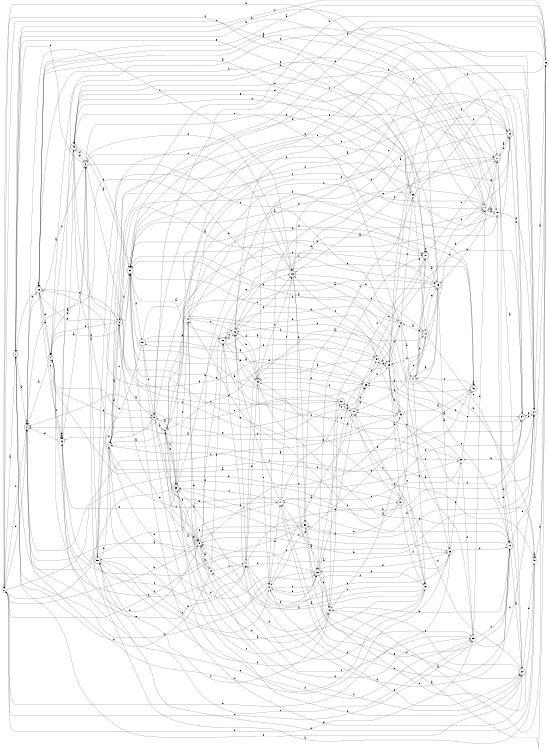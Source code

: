 digraph n46_6 {
__start0 [label="" shape="none"];

rankdir=LR;
size="8,5";

s0 [style="filled", color="black", fillcolor="white" shape="circle", label="0"];
s1 [style="rounded,filled", color="black", fillcolor="white" shape="doublecircle", label="1"];
s2 [style="rounded,filled", color="black", fillcolor="white" shape="doublecircle", label="2"];
s3 [style="rounded,filled", color="black", fillcolor="white" shape="doublecircle", label="3"];
s4 [style="rounded,filled", color="black", fillcolor="white" shape="doublecircle", label="4"];
s5 [style="rounded,filled", color="black", fillcolor="white" shape="doublecircle", label="5"];
s6 [style="filled", color="black", fillcolor="white" shape="circle", label="6"];
s7 [style="filled", color="black", fillcolor="white" shape="circle", label="7"];
s8 [style="filled", color="black", fillcolor="white" shape="circle", label="8"];
s9 [style="rounded,filled", color="black", fillcolor="white" shape="doublecircle", label="9"];
s10 [style="filled", color="black", fillcolor="white" shape="circle", label="10"];
s11 [style="filled", color="black", fillcolor="white" shape="circle", label="11"];
s12 [style="rounded,filled", color="black", fillcolor="white" shape="doublecircle", label="12"];
s13 [style="filled", color="black", fillcolor="white" shape="circle", label="13"];
s14 [style="rounded,filled", color="black", fillcolor="white" shape="doublecircle", label="14"];
s15 [style="rounded,filled", color="black", fillcolor="white" shape="doublecircle", label="15"];
s16 [style="filled", color="black", fillcolor="white" shape="circle", label="16"];
s17 [style="filled", color="black", fillcolor="white" shape="circle", label="17"];
s18 [style="filled", color="black", fillcolor="white" shape="circle", label="18"];
s19 [style="rounded,filled", color="black", fillcolor="white" shape="doublecircle", label="19"];
s20 [style="rounded,filled", color="black", fillcolor="white" shape="doublecircle", label="20"];
s21 [style="rounded,filled", color="black", fillcolor="white" shape="doublecircle", label="21"];
s22 [style="rounded,filled", color="black", fillcolor="white" shape="doublecircle", label="22"];
s23 [style="rounded,filled", color="black", fillcolor="white" shape="doublecircle", label="23"];
s24 [style="filled", color="black", fillcolor="white" shape="circle", label="24"];
s25 [style="filled", color="black", fillcolor="white" shape="circle", label="25"];
s26 [style="rounded,filled", color="black", fillcolor="white" shape="doublecircle", label="26"];
s27 [style="rounded,filled", color="black", fillcolor="white" shape="doublecircle", label="27"];
s28 [style="rounded,filled", color="black", fillcolor="white" shape="doublecircle", label="28"];
s29 [style="filled", color="black", fillcolor="white" shape="circle", label="29"];
s30 [style="filled", color="black", fillcolor="white" shape="circle", label="30"];
s31 [style="rounded,filled", color="black", fillcolor="white" shape="doublecircle", label="31"];
s32 [style="rounded,filled", color="black", fillcolor="white" shape="doublecircle", label="32"];
s33 [style="rounded,filled", color="black", fillcolor="white" shape="doublecircle", label="33"];
s34 [style="rounded,filled", color="black", fillcolor="white" shape="doublecircle", label="34"];
s35 [style="filled", color="black", fillcolor="white" shape="circle", label="35"];
s36 [style="filled", color="black", fillcolor="white" shape="circle", label="36"];
s37 [style="rounded,filled", color="black", fillcolor="white" shape="doublecircle", label="37"];
s38 [style="rounded,filled", color="black", fillcolor="white" shape="doublecircle", label="38"];
s39 [style="rounded,filled", color="black", fillcolor="white" shape="doublecircle", label="39"];
s40 [style="filled", color="black", fillcolor="white" shape="circle", label="40"];
s41 [style="filled", color="black", fillcolor="white" shape="circle", label="41"];
s42 [style="filled", color="black", fillcolor="white" shape="circle", label="42"];
s43 [style="rounded,filled", color="black", fillcolor="white" shape="doublecircle", label="43"];
s44 [style="filled", color="black", fillcolor="white" shape="circle", label="44"];
s45 [style="filled", color="black", fillcolor="white" shape="circle", label="45"];
s46 [style="rounded,filled", color="black", fillcolor="white" shape="doublecircle", label="46"];
s47 [style="filled", color="black", fillcolor="white" shape="circle", label="47"];
s48 [style="filled", color="black", fillcolor="white" shape="circle", label="48"];
s49 [style="filled", color="black", fillcolor="white" shape="circle", label="49"];
s50 [style="rounded,filled", color="black", fillcolor="white" shape="doublecircle", label="50"];
s51 [style="filled", color="black", fillcolor="white" shape="circle", label="51"];
s52 [style="rounded,filled", color="black", fillcolor="white" shape="doublecircle", label="52"];
s53 [style="filled", color="black", fillcolor="white" shape="circle", label="53"];
s54 [style="filled", color="black", fillcolor="white" shape="circle", label="54"];
s55 [style="rounded,filled", color="black", fillcolor="white" shape="doublecircle", label="55"];
s56 [style="filled", color="black", fillcolor="white" shape="circle", label="56"];
s0 -> s1 [label="a"];
s0 -> s53 [label="b"];
s0 -> s53 [label="c"];
s0 -> s2 [label="d"];
s0 -> s30 [label="e"];
s0 -> s56 [label="f"];
s1 -> s2 [label="a"];
s1 -> s21 [label="b"];
s1 -> s25 [label="c"];
s1 -> s37 [label="d"];
s1 -> s27 [label="e"];
s1 -> s20 [label="f"];
s2 -> s3 [label="a"];
s2 -> s26 [label="b"];
s2 -> s23 [label="c"];
s2 -> s0 [label="d"];
s2 -> s11 [label="e"];
s2 -> s2 [label="f"];
s3 -> s4 [label="a"];
s3 -> s1 [label="b"];
s3 -> s13 [label="c"];
s3 -> s50 [label="d"];
s3 -> s43 [label="e"];
s3 -> s23 [label="f"];
s4 -> s2 [label="a"];
s4 -> s5 [label="b"];
s4 -> s42 [label="c"];
s4 -> s24 [label="d"];
s4 -> s26 [label="e"];
s4 -> s33 [label="f"];
s5 -> s6 [label="a"];
s5 -> s42 [label="b"];
s5 -> s29 [label="c"];
s5 -> s9 [label="d"];
s5 -> s15 [label="e"];
s5 -> s22 [label="f"];
s6 -> s7 [label="a"];
s6 -> s27 [label="b"];
s6 -> s15 [label="c"];
s6 -> s9 [label="d"];
s6 -> s39 [label="e"];
s6 -> s12 [label="f"];
s7 -> s8 [label="a"];
s7 -> s41 [label="b"];
s7 -> s17 [label="c"];
s7 -> s28 [label="d"];
s7 -> s22 [label="e"];
s7 -> s9 [label="f"];
s8 -> s5 [label="a"];
s8 -> s4 [label="b"];
s8 -> s1 [label="c"];
s8 -> s7 [label="d"];
s8 -> s9 [label="e"];
s8 -> s33 [label="f"];
s9 -> s10 [label="a"];
s9 -> s42 [label="b"];
s9 -> s45 [label="c"];
s9 -> s27 [label="d"];
s9 -> s23 [label="e"];
s9 -> s53 [label="f"];
s10 -> s6 [label="a"];
s10 -> s9 [label="b"];
s10 -> s11 [label="c"];
s10 -> s1 [label="d"];
s10 -> s39 [label="e"];
s10 -> s52 [label="f"];
s11 -> s12 [label="a"];
s11 -> s34 [label="b"];
s11 -> s29 [label="c"];
s11 -> s4 [label="d"];
s11 -> s49 [label="e"];
s11 -> s28 [label="f"];
s12 -> s13 [label="a"];
s12 -> s17 [label="b"];
s12 -> s20 [label="c"];
s12 -> s36 [label="d"];
s12 -> s15 [label="e"];
s12 -> s35 [label="f"];
s13 -> s14 [label="a"];
s13 -> s33 [label="b"];
s13 -> s56 [label="c"];
s13 -> s52 [label="d"];
s13 -> s43 [label="e"];
s13 -> s29 [label="f"];
s14 -> s15 [label="a"];
s14 -> s48 [label="b"];
s14 -> s51 [label="c"];
s14 -> s22 [label="d"];
s14 -> s19 [label="e"];
s14 -> s27 [label="f"];
s15 -> s16 [label="a"];
s15 -> s2 [label="b"];
s15 -> s43 [label="c"];
s15 -> s29 [label="d"];
s15 -> s0 [label="e"];
s15 -> s31 [label="f"];
s16 -> s17 [label="a"];
s16 -> s39 [label="b"];
s16 -> s52 [label="c"];
s16 -> s22 [label="d"];
s16 -> s11 [label="e"];
s16 -> s23 [label="f"];
s17 -> s18 [label="a"];
s17 -> s1 [label="b"];
s17 -> s6 [label="c"];
s17 -> s43 [label="d"];
s17 -> s21 [label="e"];
s17 -> s33 [label="f"];
s18 -> s17 [label="a"];
s18 -> s0 [label="b"];
s18 -> s19 [label="c"];
s18 -> s3 [label="d"];
s18 -> s43 [label="e"];
s18 -> s24 [label="f"];
s19 -> s20 [label="a"];
s19 -> s9 [label="b"];
s19 -> s44 [label="c"];
s19 -> s24 [label="d"];
s19 -> s41 [label="e"];
s19 -> s11 [label="f"];
s20 -> s21 [label="a"];
s20 -> s48 [label="b"];
s20 -> s40 [label="c"];
s20 -> s31 [label="d"];
s20 -> s33 [label="e"];
s20 -> s44 [label="f"];
s21 -> s22 [label="a"];
s21 -> s15 [label="b"];
s21 -> s23 [label="c"];
s21 -> s19 [label="d"];
s21 -> s47 [label="e"];
s21 -> s26 [label="f"];
s22 -> s23 [label="a"];
s22 -> s21 [label="b"];
s22 -> s39 [label="c"];
s22 -> s34 [label="d"];
s22 -> s33 [label="e"];
s22 -> s42 [label="f"];
s23 -> s8 [label="a"];
s23 -> s15 [label="b"];
s23 -> s24 [label="c"];
s23 -> s3 [label="d"];
s23 -> s38 [label="e"];
s23 -> s20 [label="f"];
s24 -> s25 [label="a"];
s24 -> s34 [label="b"];
s24 -> s33 [label="c"];
s24 -> s36 [label="d"];
s24 -> s7 [label="e"];
s24 -> s41 [label="f"];
s25 -> s26 [label="a"];
s25 -> s8 [label="b"];
s25 -> s36 [label="c"];
s25 -> s16 [label="d"];
s25 -> s33 [label="e"];
s25 -> s5 [label="f"];
s26 -> s18 [label="a"];
s26 -> s27 [label="b"];
s26 -> s42 [label="c"];
s26 -> s8 [label="d"];
s26 -> s4 [label="e"];
s26 -> s26 [label="f"];
s27 -> s15 [label="a"];
s27 -> s14 [label="b"];
s27 -> s28 [label="c"];
s27 -> s27 [label="d"];
s27 -> s21 [label="e"];
s27 -> s40 [label="f"];
s28 -> s25 [label="a"];
s28 -> s9 [label="b"];
s28 -> s1 [label="c"];
s28 -> s29 [label="d"];
s28 -> s35 [label="e"];
s28 -> s40 [label="f"];
s29 -> s9 [label="a"];
s29 -> s30 [label="b"];
s29 -> s2 [label="c"];
s29 -> s19 [label="d"];
s29 -> s0 [label="e"];
s29 -> s47 [label="f"];
s30 -> s7 [label="a"];
s30 -> s31 [label="b"];
s30 -> s46 [label="c"];
s30 -> s16 [label="d"];
s30 -> s41 [label="e"];
s30 -> s53 [label="f"];
s31 -> s2 [label="a"];
s31 -> s32 [label="b"];
s31 -> s27 [label="c"];
s31 -> s35 [label="d"];
s31 -> s28 [label="e"];
s31 -> s35 [label="f"];
s32 -> s33 [label="a"];
s32 -> s31 [label="b"];
s32 -> s3 [label="c"];
s32 -> s8 [label="d"];
s32 -> s2 [label="e"];
s32 -> s51 [label="f"];
s33 -> s27 [label="a"];
s33 -> s34 [label="b"];
s33 -> s7 [label="c"];
s33 -> s46 [label="d"];
s33 -> s36 [label="e"];
s33 -> s55 [label="f"];
s34 -> s35 [label="a"];
s34 -> s30 [label="b"];
s34 -> s49 [label="c"];
s34 -> s4 [label="d"];
s34 -> s24 [label="e"];
s34 -> s40 [label="f"];
s35 -> s33 [label="a"];
s35 -> s36 [label="b"];
s35 -> s54 [label="c"];
s35 -> s26 [label="d"];
s35 -> s7 [label="e"];
s35 -> s49 [label="f"];
s36 -> s37 [label="a"];
s36 -> s45 [label="b"];
s36 -> s51 [label="c"];
s36 -> s34 [label="d"];
s36 -> s13 [label="e"];
s36 -> s55 [label="f"];
s37 -> s4 [label="a"];
s37 -> s0 [label="b"];
s37 -> s12 [label="c"];
s37 -> s38 [label="d"];
s37 -> s31 [label="e"];
s37 -> s51 [label="f"];
s38 -> s28 [label="a"];
s38 -> s0 [label="b"];
s38 -> s0 [label="c"];
s38 -> s39 [label="d"];
s38 -> s24 [label="e"];
s38 -> s50 [label="f"];
s39 -> s5 [label="a"];
s39 -> s40 [label="b"];
s39 -> s6 [label="c"];
s39 -> s20 [label="d"];
s39 -> s42 [label="e"];
s39 -> s44 [label="f"];
s40 -> s25 [label="a"];
s40 -> s19 [label="b"];
s40 -> s6 [label="c"];
s40 -> s10 [label="d"];
s40 -> s41 [label="e"];
s40 -> s32 [label="f"];
s41 -> s2 [label="a"];
s41 -> s13 [label="b"];
s41 -> s39 [label="c"];
s41 -> s16 [label="d"];
s41 -> s19 [label="e"];
s41 -> s23 [label="f"];
s42 -> s3 [label="a"];
s42 -> s42 [label="b"];
s42 -> s11 [label="c"];
s42 -> s2 [label="d"];
s42 -> s42 [label="e"];
s42 -> s43 [label="f"];
s43 -> s33 [label="a"];
s43 -> s33 [label="b"];
s43 -> s35 [label="c"];
s43 -> s3 [label="d"];
s43 -> s17 [label="e"];
s43 -> s4 [label="f"];
s44 -> s22 [label="a"];
s44 -> s45 [label="b"];
s44 -> s16 [label="c"];
s44 -> s54 [label="d"];
s44 -> s9 [label="e"];
s44 -> s21 [label="f"];
s45 -> s46 [label="a"];
s45 -> s16 [label="b"];
s45 -> s2 [label="c"];
s45 -> s48 [label="d"];
s45 -> s4 [label="e"];
s45 -> s52 [label="f"];
s46 -> s33 [label="a"];
s46 -> s8 [label="b"];
s46 -> s14 [label="c"];
s46 -> s43 [label="d"];
s46 -> s46 [label="e"];
s46 -> s47 [label="f"];
s47 -> s31 [label="a"];
s47 -> s7 [label="b"];
s47 -> s28 [label="c"];
s47 -> s41 [label="d"];
s47 -> s28 [label="e"];
s47 -> s20 [label="f"];
s48 -> s48 [label="a"];
s48 -> s3 [label="b"];
s48 -> s49 [label="c"];
s48 -> s25 [label="d"];
s48 -> s38 [label="e"];
s48 -> s50 [label="f"];
s49 -> s19 [label="a"];
s49 -> s16 [label="b"];
s49 -> s23 [label="c"];
s49 -> s45 [label="d"];
s49 -> s47 [label="e"];
s49 -> s16 [label="f"];
s50 -> s51 [label="a"];
s50 -> s7 [label="b"];
s50 -> s40 [label="c"];
s50 -> s21 [label="d"];
s50 -> s47 [label="e"];
s50 -> s17 [label="f"];
s51 -> s9 [label="a"];
s51 -> s50 [label="b"];
s51 -> s42 [label="c"];
s51 -> s28 [label="d"];
s51 -> s47 [label="e"];
s51 -> s39 [label="f"];
s52 -> s33 [label="a"];
s52 -> s53 [label="b"];
s52 -> s46 [label="c"];
s52 -> s49 [label="d"];
s52 -> s49 [label="e"];
s52 -> s16 [label="f"];
s53 -> s54 [label="a"];
s53 -> s25 [label="b"];
s53 -> s10 [label="c"];
s53 -> s17 [label="d"];
s53 -> s50 [label="e"];
s53 -> s19 [label="f"];
s54 -> s49 [label="a"];
s54 -> s36 [label="b"];
s54 -> s23 [label="c"];
s54 -> s6 [label="d"];
s54 -> s36 [label="e"];
s54 -> s34 [label="f"];
s55 -> s54 [label="a"];
s55 -> s18 [label="b"];
s55 -> s50 [label="c"];
s55 -> s52 [label="d"];
s55 -> s5 [label="e"];
s55 -> s53 [label="f"];
s56 -> s26 [label="a"];
s56 -> s44 [label="b"];
s56 -> s38 [label="c"];
s56 -> s12 [label="d"];
s56 -> s43 [label="e"];
s56 -> s24 [label="f"];

}